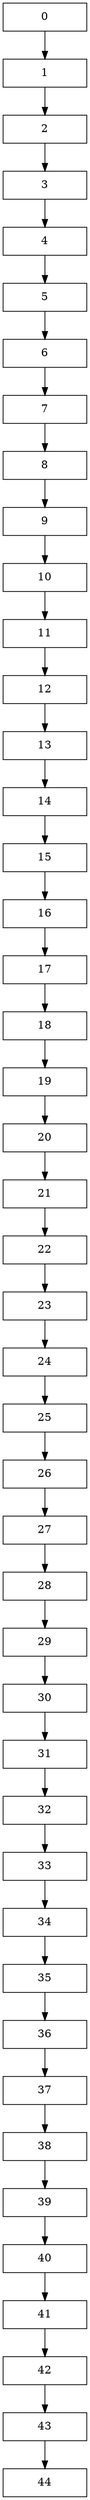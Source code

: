 digraph G{ 

node[ shape = box] 

0[label = "0", width=1.5, group = 1];

1[label = "1", width=1.5, group = 1];

2[label = "2", width=1.5, group = 1];

3[label = "3", width=1.5, group = 1];

4[label = "4", width=1.5, group = 1];

5[label = "5", width=1.5, group = 1];

6[label = "6", width=1.5, group = 1];

7[label = "7", width=1.5, group = 1];

8[label = "8", width=1.5, group = 1];

9[label = "9", width=1.5, group = 1];

10[label = "10", width=1.5, group = 1];

11[label = "11", width=1.5, group = 1];

12[label = "12", width=1.5, group = 1];

13[label = "13", width=1.5, group = 1];

14[label = "14", width=1.5, group = 1];

15[label = "15", width=1.5, group = 1];

16[label = "16", width=1.5, group = 1];

17[label = "17", width=1.5, group = 1];

18[label = "18", width=1.5, group = 1];

19[label = "19", width=1.5, group = 1];

20[label = "20", width=1.5, group = 1];

21[label = "21", width=1.5, group = 1];

22[label = "22", width=1.5, group = 1];

23[label = "23", width=1.5, group = 1];

24[label = "24", width=1.5, group = 1];

25[label = "25", width=1.5, group = 1];

26[label = "26", width=1.5, group = 1];

27[label = "27", width=1.5, group = 1];

28[label = "28", width=1.5, group = 1];

29[label = "29", width=1.5, group = 1];

30[label = "30", width=1.5, group = 1];

31[label = "31", width=1.5, group = 1];

32[label = "32", width=1.5, group = 1];

33[label = "33", width=1.5, group = 1];

34[label = "34", width=1.5, group = 1];

35[label = "35", width=1.5, group = 1];

36[label = "36", width=1.5, group = 1];

37[label = "37", width=1.5, group = 1];

38[label = "38", width=1.5, group = 1];

39[label = "39", width=1.5, group = 1];

40[label = "40", width=1.5, group = 1];

41[label = "41", width=1.5, group = 1];

42[label = "42", width=1.5, group = 1];

43[label = "43", width=1.5, group = 1];

44[label = "44", width=1.5, group = 1];

0 -> 1 ; 

1 -> 2 ; 

2 -> 3 ; 

3 -> 4 ; 

4 -> 5 ; 

5 -> 6 ; 

6 -> 7 ; 

7 -> 8 ; 

8 -> 9 ; 

9 -> 10 ; 

10 -> 11 ; 

11 -> 12 ; 

12 -> 13 ; 

13 -> 14 ; 

14 -> 15 ; 

15 -> 16 ; 

16 -> 17 ; 

17 -> 18 ; 

18 -> 19 ; 

19 -> 20 ; 

20 -> 21 ; 

21 -> 22 ; 

22 -> 23 ; 

23 -> 24 ; 

24 -> 25 ; 

25 -> 26 ; 

26 -> 27 ; 

27 -> 28 ; 

28 -> 29 ; 

29 -> 30 ; 

30 -> 31 ; 

31 -> 32 ; 

32 -> 33 ; 

33 -> 34 ; 

34 -> 35 ; 

35 -> 36 ; 

36 -> 37 ; 

37 -> 38 ; 

38 -> 39 ; 

39 -> 40 ; 

40 -> 41 ; 

41 -> 42 ; 

42 -> 43 ; 

43 -> 44 ; 

{rank =  same;0;}
{rank =  same;1;}
{rank =  same;2;}
{rank =  same;3;}
{rank =  same;4;}
{rank =  same;5;}
{rank =  same;6;}
{rank =  same;7;}
{rank =  same;8;}
{rank =  same;9;}
{rank =  same;10;}
{rank =  same;11;}
{rank =  same;12;}
{rank =  same;13;}
{rank =  same;14;}
{rank =  same;15;}
{rank =  same;16;}
{rank =  same;17;}
{rank =  same;18;}
{rank =  same;19;}
{rank =  same;20;}
{rank =  same;21;}
{rank =  same;22;}
{rank =  same;23;}
{rank =  same;24;}
{rank =  same;25;}
{rank =  same;26;}
{rank =  same;27;}
{rank =  same;28;}
{rank =  same;29;}
{rank =  same;30;}
{rank =  same;31;}
{rank =  same;32;}
{rank =  same;33;}
{rank =  same;34;}
{rank =  same;35;}
{rank =  same;36;}
{rank =  same;37;}
{rank =  same;38;}
{rank =  same;39;}
{rank =  same;40;}
{rank =  same;41;}
{rank =  same;42;}
{rank =  same;43;}
{rank =  same;44;}
}
